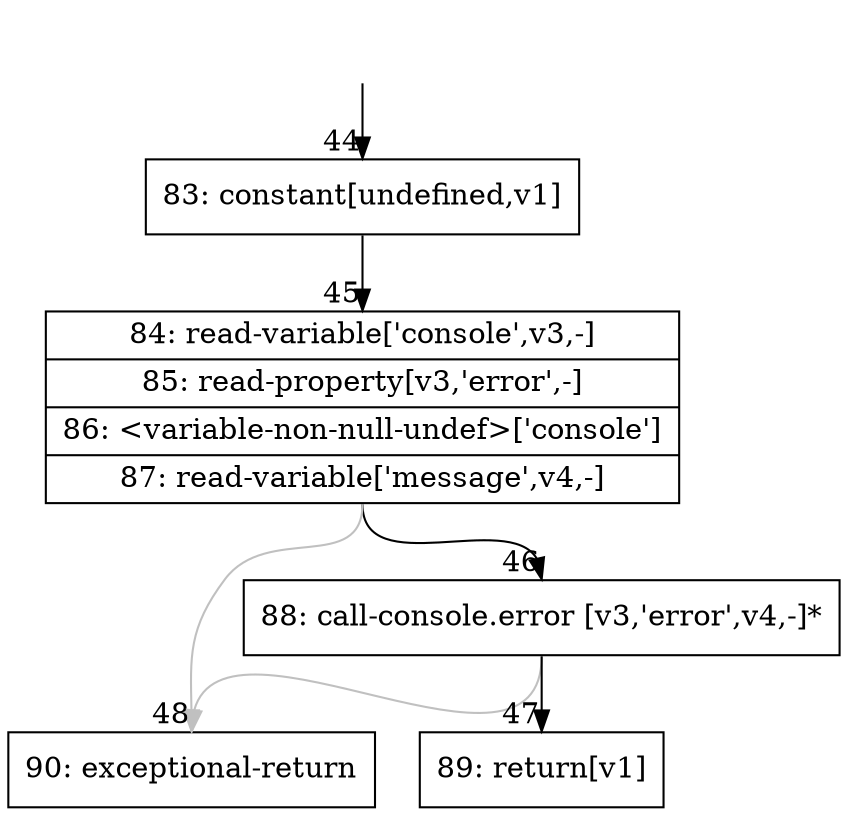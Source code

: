 digraph {
rankdir="TD"
BB_entry6[shape=none,label=""];
BB_entry6 -> BB44 [tailport=s, headport=n, headlabel="    44"]
BB44 [shape=record label="{83: constant[undefined,v1]}" ] 
BB44 -> BB45 [tailport=s, headport=n, headlabel="      45"]
BB45 [shape=record label="{84: read-variable['console',v3,-]|85: read-property[v3,'error',-]|86: \<variable-non-null-undef\>['console']|87: read-variable['message',v4,-]}" ] 
BB45 -> BB46 [tailport=s, headport=n, headlabel="      46"]
BB45 -> BB48 [tailport=s, headport=n, color=gray, headlabel="      48"]
BB46 [shape=record label="{88: call-console.error [v3,'error',v4,-]*}" ] 
BB46 -> BB47 [tailport=s, headport=n, headlabel="      47"]
BB46 -> BB48 [tailport=s, headport=n, color=gray]
BB47 [shape=record label="{89: return[v1]}" ] 
BB48 [shape=record label="{90: exceptional-return}" ] 
//#$~ 62
}
